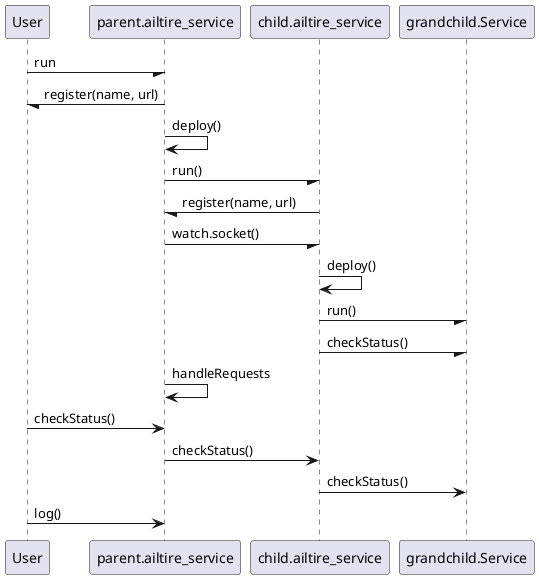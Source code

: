 @startuml

Participant User
Participant parent.ailtire_service as parent
Participant child.ailtire_service as child
Participant grandchild.Service as gchild

User -/ parent : run
parent -/ User : register(name, url)
parent -> parent : deploy()
parent -/ child : run()
child -/ parent : register(name, url)
parent -/ child : watch.socket()
child -> child : deploy()
child -/ gchild : run()
child -/ gchild : checkStatus()
parent -> parent : handleRequests

User -> parent : checkStatus()
parent -> child : checkStatus()
child -> gchild : checkStatus()

User -> parent: log()

@enduml